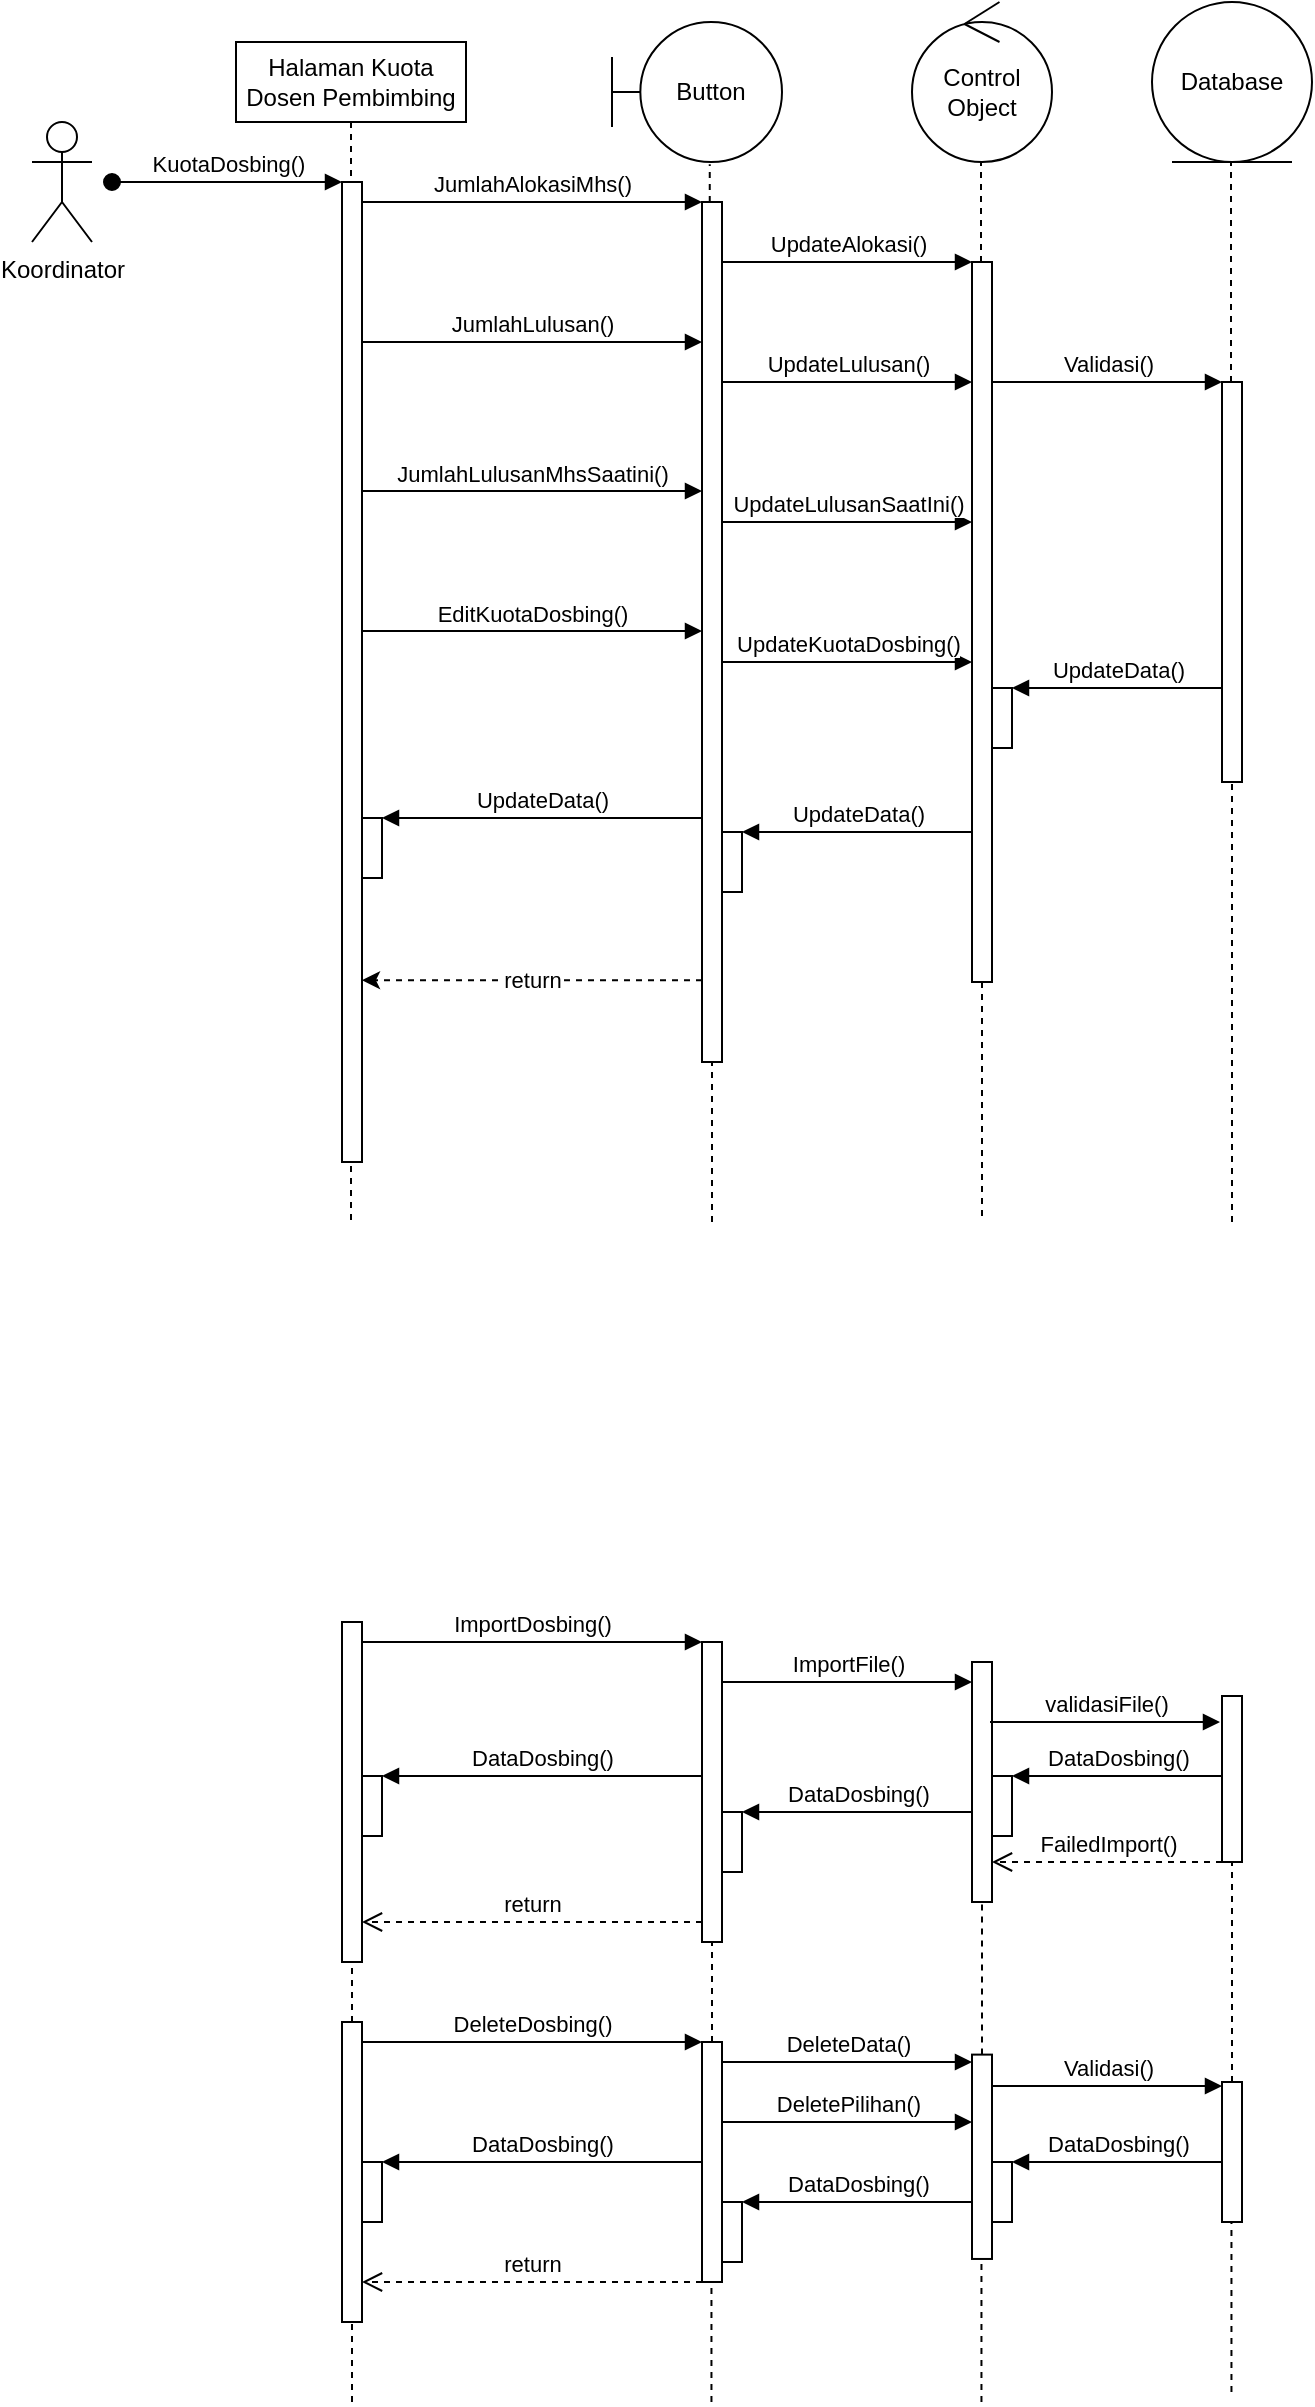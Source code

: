 <mxfile version="25.0.3">
  <diagram name="Page-1" id="HBRtVVp-wP3zWwQEZq6d">
    <mxGraphModel dx="1313" dy="754" grid="1" gridSize="10" guides="1" tooltips="1" connect="1" arrows="1" fold="1" page="1" pageScale="1" pageWidth="850" pageHeight="1100" math="0" shadow="0">
      <root>
        <mxCell id="0" />
        <mxCell id="1" parent="0" />
        <mxCell id="s2XogopxtBXhC6ZRFWiz-1" value="Halaman Kuota Dosen Pembimbing" style="shape=umlLifeline;perimeter=lifelinePerimeter;whiteSpace=wrap;html=1;container=0;dropTarget=0;collapsible=0;recursiveResize=0;outlineConnect=0;portConstraint=eastwest;newEdgeStyle={&quot;edgeStyle&quot;:&quot;elbowEdgeStyle&quot;,&quot;elbow&quot;:&quot;vertical&quot;,&quot;curved&quot;:0,&quot;rounded&quot;:0};" vertex="1" parent="1">
          <mxGeometry x="207" y="170" width="115" height="590" as="geometry" />
        </mxCell>
        <mxCell id="s2XogopxtBXhC6ZRFWiz-6" value="JumlahAlokasiMhs()" style="html=1;verticalAlign=bottom;endArrow=block;edgeStyle=elbowEdgeStyle;elbow=vertical;curved=0;rounded=0;" edge="1" parent="1" source="s2XogopxtBXhC6ZRFWiz-2" target="s2XogopxtBXhC6ZRFWiz-45">
          <mxGeometry relative="1" as="geometry">
            <mxPoint x="370" y="260" as="sourcePoint" />
            <Array as="points">
              <mxPoint x="355" y="250" />
            </Array>
          </mxGeometry>
        </mxCell>
        <mxCell id="s2XogopxtBXhC6ZRFWiz-7" value="Koordinator" style="shape=umlActor;verticalLabelPosition=bottom;verticalAlign=top;html=1;outlineConnect=0;" vertex="1" parent="1">
          <mxGeometry x="105" y="210" width="30" height="60" as="geometry" />
        </mxCell>
        <mxCell id="s2XogopxtBXhC6ZRFWiz-8" value="" style="group" vertex="1" connectable="0" parent="1">
          <mxGeometry x="545" y="150" width="70" height="490" as="geometry" />
        </mxCell>
        <mxCell id="s2XogopxtBXhC6ZRFWiz-9" value="Control Object" style="ellipse;shape=umlControl;whiteSpace=wrap;html=1;" vertex="1" parent="s2XogopxtBXhC6ZRFWiz-8">
          <mxGeometry width="70" height="80" as="geometry" />
        </mxCell>
        <mxCell id="s2XogopxtBXhC6ZRFWiz-10" value="" style="group" vertex="1" connectable="0" parent="s2XogopxtBXhC6ZRFWiz-8">
          <mxGeometry x="30" y="80" width="10" height="410" as="geometry" />
        </mxCell>
        <mxCell id="s2XogopxtBXhC6ZRFWiz-11" value="" style="group" vertex="1" connectable="0" parent="s2XogopxtBXhC6ZRFWiz-10">
          <mxGeometry y="40" width="10" height="370" as="geometry" />
        </mxCell>
        <mxCell id="s2XogopxtBXhC6ZRFWiz-12" value="" style="html=1;points=[[0,0,0,0,5],[0,1,0,0,-5],[1,0,0,0,5],[1,1,0,0,-5]];perimeter=orthogonalPerimeter;outlineConnect=0;targetShapes=umlLifeline;portConstraint=eastwest;newEdgeStyle={&quot;curved&quot;:0,&quot;rounded&quot;:0};" vertex="1" parent="s2XogopxtBXhC6ZRFWiz-11">
          <mxGeometry y="10" width="10" height="360" as="geometry" />
        </mxCell>
        <mxCell id="s2XogopxtBXhC6ZRFWiz-14" value="" style="endArrow=none;dashed=1;html=1;rounded=0;exitX=0.45;exitY=0;exitDx=0;exitDy=0;exitPerimeter=0;" edge="1" parent="s2XogopxtBXhC6ZRFWiz-10" source="s2XogopxtBXhC6ZRFWiz-12">
          <mxGeometry width="50" height="50" relative="1" as="geometry">
            <mxPoint x="5" y="40" as="sourcePoint" />
            <mxPoint x="4.5" as="targetPoint" />
          </mxGeometry>
        </mxCell>
        <mxCell id="s2XogopxtBXhC6ZRFWiz-15" value="UpdateData()" style="html=1;verticalAlign=bottom;endArrow=block;edgeStyle=elbowEdgeStyle;elbow=vertical;curved=0;rounded=0;" edge="1" parent="s2XogopxtBXhC6ZRFWiz-8">
          <mxGeometry relative="1" as="geometry">
            <mxPoint x="155" y="343" as="sourcePoint" />
            <Array as="points">
              <mxPoint x="125" y="343" />
            </Array>
            <mxPoint x="50" y="343" as="targetPoint" />
          </mxGeometry>
        </mxCell>
        <mxCell id="s2XogopxtBXhC6ZRFWiz-16" value="" style="html=1;points=[[0,0,0,0,5],[0,1,0,0,-5],[1,0,0,0,5],[1,1,0,0,-5]];perimeter=orthogonalPerimeter;outlineConnect=0;targetShapes=umlLifeline;portConstraint=eastwest;newEdgeStyle={&quot;curved&quot;:0,&quot;rounded&quot;:0};" vertex="1" parent="s2XogopxtBXhC6ZRFWiz-8">
          <mxGeometry x="40" y="343" width="10" height="30" as="geometry" />
        </mxCell>
        <mxCell id="s2XogopxtBXhC6ZRFWiz-17" value="UpdateAlokasi()" style="html=1;verticalAlign=bottom;endArrow=block;edgeStyle=elbowEdgeStyle;elbow=vertical;curved=0;rounded=0;" edge="1" parent="1">
          <mxGeometry relative="1" as="geometry">
            <mxPoint x="450" y="280" as="sourcePoint" />
            <Array as="points">
              <mxPoint x="523" y="280" />
            </Array>
            <mxPoint x="575" y="280" as="targetPoint" />
          </mxGeometry>
        </mxCell>
        <mxCell id="s2XogopxtBXhC6ZRFWiz-18" value="Validasi()" style="html=1;verticalAlign=bottom;endArrow=block;edgeStyle=elbowEdgeStyle;elbow=vertical;curved=0;rounded=0;" edge="1" parent="1" source="s2XogopxtBXhC6ZRFWiz-12" target="s2XogopxtBXhC6ZRFWiz-32">
          <mxGeometry relative="1" as="geometry">
            <mxPoint x="615" y="340" as="sourcePoint" />
            <Array as="points">
              <mxPoint x="668" y="340" />
            </Array>
            <mxPoint x="715" y="340" as="targetPoint" />
          </mxGeometry>
        </mxCell>
        <mxCell id="s2XogopxtBXhC6ZRFWiz-19" value="Database" style="ellipse;shape=umlEntity;whiteSpace=wrap;html=1;" vertex="1" parent="1">
          <mxGeometry x="665" y="150" width="80" height="80" as="geometry" />
        </mxCell>
        <mxCell id="s2XogopxtBXhC6ZRFWiz-20" value="" style="endArrow=none;dashed=1;html=1;rounded=0;" edge="1" parent="1" source="s2XogopxtBXhC6ZRFWiz-32">
          <mxGeometry width="50" height="50" relative="1" as="geometry">
            <mxPoint x="705" y="320" as="sourcePoint" />
            <mxPoint x="704.5" y="230" as="targetPoint" />
          </mxGeometry>
        </mxCell>
        <mxCell id="s2XogopxtBXhC6ZRFWiz-21" value="UpdateData()" style="html=1;verticalAlign=bottom;endArrow=block;edgeStyle=elbowEdgeStyle;elbow=horizontal;curved=0;rounded=0;" edge="1" parent="1">
          <mxGeometry relative="1" as="geometry">
            <mxPoint x="575" y="565" as="sourcePoint" />
            <Array as="points">
              <mxPoint x="535" y="565" />
            </Array>
            <mxPoint x="460" y="565" as="targetPoint" />
          </mxGeometry>
        </mxCell>
        <mxCell id="s2XogopxtBXhC6ZRFWiz-22" value="" style="html=1;points=[];perimeter=orthogonalPerimeter;outlineConnect=0;targetShapes=umlLifeline;portConstraint=eastwest;newEdgeStyle={&quot;edgeStyle&quot;:&quot;elbowEdgeStyle&quot;,&quot;elbow&quot;:&quot;vertical&quot;,&quot;curved&quot;:0,&quot;rounded&quot;:0};" vertex="1" parent="1">
          <mxGeometry x="260" y="960" width="10" height="170" as="geometry" />
        </mxCell>
        <mxCell id="s2XogopxtBXhC6ZRFWiz-23" value="ImportDosbing()" style="html=1;verticalAlign=bottom;endArrow=block;edgeStyle=elbowEdgeStyle;elbow=vertical;curved=0;rounded=0;" edge="1" parent="1">
          <mxGeometry relative="1" as="geometry">
            <mxPoint x="270" y="970" as="sourcePoint" />
            <Array as="points">
              <mxPoint x="355" y="970" />
            </Array>
            <mxPoint x="440" y="970" as="targetPoint" />
          </mxGeometry>
        </mxCell>
        <mxCell id="s2XogopxtBXhC6ZRFWiz-24" value="" style="html=1;points=[];perimeter=orthogonalPerimeter;outlineConnect=0;targetShapes=umlLifeline;portConstraint=eastwest;newEdgeStyle={&quot;edgeStyle&quot;:&quot;elbowEdgeStyle&quot;,&quot;elbow&quot;:&quot;vertical&quot;,&quot;curved&quot;:0,&quot;rounded&quot;:0};" vertex="1" parent="1">
          <mxGeometry x="440" y="970" width="10" height="150" as="geometry" />
        </mxCell>
        <mxCell id="s2XogopxtBXhC6ZRFWiz-25" value="" style="group" vertex="1" connectable="0" parent="1">
          <mxGeometry x="575" y="980" width="10" height="370" as="geometry" />
        </mxCell>
        <mxCell id="s2XogopxtBXhC6ZRFWiz-26" value="" style="html=1;points=[[0,0,0,0,5],[0,1,0,0,-5],[1,0,0,0,5],[1,1,0,0,-5]];perimeter=orthogonalPerimeter;outlineConnect=0;targetShapes=umlLifeline;portConstraint=eastwest;newEdgeStyle={&quot;curved&quot;:0,&quot;rounded&quot;:0};" vertex="1" parent="s2XogopxtBXhC6ZRFWiz-25">
          <mxGeometry width="10" height="120" as="geometry" />
        </mxCell>
        <mxCell id="s2XogopxtBXhC6ZRFWiz-27" value="" style="group" vertex="1" connectable="0" parent="s2XogopxtBXhC6ZRFWiz-25">
          <mxGeometry y="135" width="10" height="235" as="geometry" />
        </mxCell>
        <mxCell id="s2XogopxtBXhC6ZRFWiz-28" value="" style="html=1;points=[];perimeter=orthogonalPerimeter;outlineConnect=0;targetShapes=umlLifeline;portConstraint=eastwest;newEdgeStyle={&quot;edgeStyle&quot;:&quot;elbowEdgeStyle&quot;,&quot;elbow&quot;:&quot;vertical&quot;,&quot;curved&quot;:0,&quot;rounded&quot;:0};" vertex="1" parent="s2XogopxtBXhC6ZRFWiz-27">
          <mxGeometry y="61.304" width="10" height="102.174" as="geometry" />
        </mxCell>
        <mxCell id="s2XogopxtBXhC6ZRFWiz-29" value="" style="endArrow=none;dashed=1;html=1;rounded=0;" edge="1" parent="s2XogopxtBXhC6ZRFWiz-27" target="s2XogopxtBXhC6ZRFWiz-28">
          <mxGeometry width="50" height="50" relative="1" as="geometry">
            <mxPoint x="4.73" y="235.0" as="sourcePoint" />
            <mxPoint x="4.73" y="204.348" as="targetPoint" />
          </mxGeometry>
        </mxCell>
        <mxCell id="s2XogopxtBXhC6ZRFWiz-30" value="" style="endArrow=none;dashed=1;html=1;rounded=0;" edge="1" parent="s2XogopxtBXhC6ZRFWiz-25" source="s2XogopxtBXhC6ZRFWiz-28" target="s2XogopxtBXhC6ZRFWiz-26">
          <mxGeometry width="50" height="50" relative="1" as="geometry">
            <mxPoint x="4.78" y="185" as="sourcePoint" />
            <mxPoint x="5" y="135" as="targetPoint" />
          </mxGeometry>
        </mxCell>
        <mxCell id="s2XogopxtBXhC6ZRFWiz-31" value="" style="endArrow=none;dashed=1;html=1;rounded=0;" edge="1" parent="1" target="s2XogopxtBXhC6ZRFWiz-32">
          <mxGeometry width="50" height="50" relative="1" as="geometry">
            <mxPoint x="705" y="760" as="sourcePoint" />
            <mxPoint x="704.5" y="480" as="targetPoint" />
          </mxGeometry>
        </mxCell>
        <mxCell id="s2XogopxtBXhC6ZRFWiz-32" value="" style="html=1;points=[[0,0,0,0,5],[0,1,0,0,-5],[1,0,0,0,5],[1,1,0,0,-5]];perimeter=orthogonalPerimeter;outlineConnect=0;targetShapes=umlLifeline;portConstraint=eastwest;newEdgeStyle={&quot;curved&quot;:0,&quot;rounded&quot;:0};" vertex="1" parent="1">
          <mxGeometry x="700" y="340" width="10" height="200" as="geometry" />
        </mxCell>
        <mxCell id="s2XogopxtBXhC6ZRFWiz-33" value="" style="html=1;points=[[0,0,0,0,5],[0,1,0,0,-5],[1,0,0,0,5],[1,1,0,0,-5]];perimeter=orthogonalPerimeter;outlineConnect=0;targetShapes=umlLifeline;portConstraint=eastwest;newEdgeStyle={&quot;curved&quot;:0,&quot;rounded&quot;:0};" vertex="1" parent="1">
          <mxGeometry x="700" y="997" width="10" height="83" as="geometry" />
        </mxCell>
        <mxCell id="s2XogopxtBXhC6ZRFWiz-34" value="" style="html=1;points=[];perimeter=orthogonalPerimeter;outlineConnect=0;targetShapes=umlLifeline;portConstraint=eastwest;newEdgeStyle={&quot;edgeStyle&quot;:&quot;elbowEdgeStyle&quot;,&quot;elbow&quot;:&quot;vertical&quot;,&quot;curved&quot;:0,&quot;rounded&quot;:0};" vertex="1" parent="1">
          <mxGeometry x="260" y="1160" width="10" height="150" as="geometry" />
        </mxCell>
        <mxCell id="s2XogopxtBXhC6ZRFWiz-35" value="" style="endArrow=none;dashed=1;html=1;rounded=0;" edge="1" parent="1" source="s2XogopxtBXhC6ZRFWiz-34" target="s2XogopxtBXhC6ZRFWiz-22">
          <mxGeometry width="50" height="50" relative="1" as="geometry">
            <mxPoint x="264.78" y="1160" as="sourcePoint" />
            <mxPoint x="264.78" y="1130" as="targetPoint" />
          </mxGeometry>
        </mxCell>
        <mxCell id="s2XogopxtBXhC6ZRFWiz-36" value="DeleteDosbing()" style="html=1;verticalAlign=bottom;endArrow=block;edgeStyle=elbowEdgeStyle;elbow=vertical;curved=0;rounded=0;" edge="1" parent="1">
          <mxGeometry relative="1" as="geometry">
            <mxPoint x="270" y="1170" as="sourcePoint" />
            <Array as="points">
              <mxPoint x="355" y="1170" />
            </Array>
            <mxPoint x="440" y="1170" as="targetPoint" />
          </mxGeometry>
        </mxCell>
        <mxCell id="s2XogopxtBXhC6ZRFWiz-37" value="" style="endArrow=none;dashed=1;html=1;rounded=0;" edge="1" parent="1" target="s2XogopxtBXhC6ZRFWiz-34">
          <mxGeometry width="50" height="50" relative="1" as="geometry">
            <mxPoint x="265" y="1350" as="sourcePoint" />
            <mxPoint x="264.73" y="1310" as="targetPoint" />
          </mxGeometry>
        </mxCell>
        <mxCell id="s2XogopxtBXhC6ZRFWiz-38" value="" style="html=1;points=[];perimeter=orthogonalPerimeter;outlineConnect=0;targetShapes=umlLifeline;portConstraint=eastwest;newEdgeStyle={&quot;edgeStyle&quot;:&quot;elbowEdgeStyle&quot;,&quot;elbow&quot;:&quot;vertical&quot;,&quot;curved&quot;:0,&quot;rounded&quot;:0};" vertex="1" parent="1">
          <mxGeometry x="440" y="1170" width="10" height="120" as="geometry" />
        </mxCell>
        <mxCell id="s2XogopxtBXhC6ZRFWiz-39" value="" style="endArrow=none;dashed=1;html=1;rounded=0;" edge="1" parent="1" source="s2XogopxtBXhC6ZRFWiz-38" target="s2XogopxtBXhC6ZRFWiz-24">
          <mxGeometry width="50" height="50" relative="1" as="geometry">
            <mxPoint x="444.78" y="1170" as="sourcePoint" />
            <mxPoint x="445" y="1140" as="targetPoint" />
          </mxGeometry>
        </mxCell>
        <mxCell id="s2XogopxtBXhC6ZRFWiz-40" value="" style="endArrow=none;dashed=1;html=1;rounded=0;" edge="1" parent="1" target="s2XogopxtBXhC6ZRFWiz-38">
          <mxGeometry width="50" height="50" relative="1" as="geometry">
            <mxPoint x="444.73" y="1350" as="sourcePoint" />
            <mxPoint x="444.73" y="1320" as="targetPoint" />
          </mxGeometry>
        </mxCell>
        <mxCell id="s2XogopxtBXhC6ZRFWiz-41" value="" style="html=1;points=[];perimeter=orthogonalPerimeter;outlineConnect=0;targetShapes=umlLifeline;portConstraint=eastwest;newEdgeStyle={&quot;edgeStyle&quot;:&quot;elbowEdgeStyle&quot;,&quot;elbow&quot;:&quot;vertical&quot;,&quot;curved&quot;:0,&quot;rounded&quot;:0};" vertex="1" parent="1">
          <mxGeometry x="700" y="1190" width="10" height="70" as="geometry" />
        </mxCell>
        <mxCell id="s2XogopxtBXhC6ZRFWiz-42" value="" style="endArrow=none;dashed=1;html=1;rounded=0;" edge="1" parent="1" source="s2XogopxtBXhC6ZRFWiz-41" target="s2XogopxtBXhC6ZRFWiz-33">
          <mxGeometry width="50" height="50" relative="1" as="geometry">
            <mxPoint x="704.78" y="1165" as="sourcePoint" />
            <mxPoint x="705" y="1115" as="targetPoint" />
          </mxGeometry>
        </mxCell>
        <mxCell id="s2XogopxtBXhC6ZRFWiz-43" value="" style="endArrow=none;dashed=1;html=1;rounded=0;" edge="1" parent="1" target="s2XogopxtBXhC6ZRFWiz-41">
          <mxGeometry width="50" height="50" relative="1" as="geometry">
            <mxPoint x="704.73" y="1345" as="sourcePoint" />
            <mxPoint x="704.73" y="1315" as="targetPoint" />
          </mxGeometry>
        </mxCell>
        <mxCell id="s2XogopxtBXhC6ZRFWiz-44" value="Button" style="shape=umlBoundary;whiteSpace=wrap;html=1;" vertex="1" parent="1">
          <mxGeometry x="395" y="160" width="85" height="70" as="geometry" />
        </mxCell>
        <mxCell id="s2XogopxtBXhC6ZRFWiz-45" value="" style="html=1;points=[];perimeter=orthogonalPerimeter;outlineConnect=0;targetShapes=umlLifeline;portConstraint=eastwest;newEdgeStyle={&quot;edgeStyle&quot;:&quot;elbowEdgeStyle&quot;,&quot;elbow&quot;:&quot;vertical&quot;,&quot;curved&quot;:0,&quot;rounded&quot;:0};" vertex="1" parent="1">
          <mxGeometry x="440" y="250" width="10" height="430" as="geometry" />
        </mxCell>
        <mxCell id="s2XogopxtBXhC6ZRFWiz-46" value="" style="html=1;points=[[0,0,0,0,5],[0,1,0,0,-5],[1,0,0,0,5],[1,1,0,0,-5]];perimeter=orthogonalPerimeter;outlineConnect=0;targetShapes=umlLifeline;portConstraint=eastwest;newEdgeStyle={&quot;curved&quot;:0,&quot;rounded&quot;:0};" vertex="1" parent="1">
          <mxGeometry x="450" y="565" width="10" height="30" as="geometry" />
        </mxCell>
        <mxCell id="s2XogopxtBXhC6ZRFWiz-47" value="" style="endArrow=none;dashed=1;html=1;rounded=0;" edge="1" parent="1" target="s2XogopxtBXhC6ZRFWiz-45">
          <mxGeometry width="50" height="50" relative="1" as="geometry">
            <mxPoint x="445" y="760" as="sourcePoint" />
            <mxPoint x="444.58" y="450" as="targetPoint" />
          </mxGeometry>
        </mxCell>
        <mxCell id="s2XogopxtBXhC6ZRFWiz-48" value="" style="endArrow=none;dashed=1;html=1;rounded=0;entryX=0.575;entryY=1.016;entryDx=0;entryDy=0;entryPerimeter=0;" edge="1" parent="1" source="s2XogopxtBXhC6ZRFWiz-45" target="s2XogopxtBXhC6ZRFWiz-44">
          <mxGeometry width="50" height="50" relative="1" as="geometry">
            <mxPoint x="444.58" y="240" as="sourcePoint" />
            <mxPoint x="445" y="240" as="targetPoint" />
          </mxGeometry>
        </mxCell>
        <mxCell id="s2XogopxtBXhC6ZRFWiz-49" value="DataDosbing()" style="html=1;verticalAlign=bottom;endArrow=block;edgeStyle=elbowEdgeStyle;elbow=horizontal;curved=0;rounded=0;" edge="1" parent="1">
          <mxGeometry relative="1" as="geometry">
            <mxPoint x="575" y="1055" as="sourcePoint" />
            <Array as="points">
              <mxPoint x="535" y="1055" />
            </Array>
            <mxPoint x="460" y="1055" as="targetPoint" />
          </mxGeometry>
        </mxCell>
        <mxCell id="s2XogopxtBXhC6ZRFWiz-50" value="" style="html=1;points=[[0,0,0,0,5],[0,1,0,0,-5],[1,0,0,0,5],[1,1,0,0,-5]];perimeter=orthogonalPerimeter;outlineConnect=0;targetShapes=umlLifeline;portConstraint=eastwest;newEdgeStyle={&quot;curved&quot;:0,&quot;rounded&quot;:0};" vertex="1" parent="1">
          <mxGeometry x="450" y="1055" width="10" height="30" as="geometry" />
        </mxCell>
        <mxCell id="s2XogopxtBXhC6ZRFWiz-51" value="DataDosbing()" style="html=1;verticalAlign=bottom;endArrow=block;edgeStyle=elbowEdgeStyle;elbow=vertical;curved=0;rounded=0;" edge="1" parent="1">
          <mxGeometry relative="1" as="geometry">
            <mxPoint x="700" y="1037" as="sourcePoint" />
            <Array as="points">
              <mxPoint x="670" y="1037" />
            </Array>
            <mxPoint x="595" y="1037" as="targetPoint" />
          </mxGeometry>
        </mxCell>
        <mxCell id="s2XogopxtBXhC6ZRFWiz-52" value="" style="html=1;points=[[0,0,0,0,5],[0,1,0,0,-5],[1,0,0,0,5],[1,1,0,0,-5]];perimeter=orthogonalPerimeter;outlineConnect=0;targetShapes=umlLifeline;portConstraint=eastwest;newEdgeStyle={&quot;curved&quot;:0,&quot;rounded&quot;:0};" vertex="1" parent="1">
          <mxGeometry x="585" y="1037" width="10" height="30" as="geometry" />
        </mxCell>
        <mxCell id="s2XogopxtBXhC6ZRFWiz-53" value="return" style="html=1;verticalAlign=bottom;endArrow=open;dashed=1;endSize=8;edgeStyle=elbowEdgeStyle;elbow=vertical;curved=0;rounded=0;" edge="1" parent="1">
          <mxGeometry relative="1" as="geometry">
            <mxPoint x="270" y="1110" as="targetPoint" />
            <Array as="points">
              <mxPoint x="365" y="1110" />
            </Array>
            <mxPoint x="440" y="1110" as="sourcePoint" />
          </mxGeometry>
        </mxCell>
        <mxCell id="s2XogopxtBXhC6ZRFWiz-54" value="return" style="html=1;verticalAlign=bottom;endArrow=open;dashed=1;endSize=8;edgeStyle=elbowEdgeStyle;elbow=vertical;curved=0;rounded=0;" edge="1" parent="1">
          <mxGeometry relative="1" as="geometry">
            <mxPoint x="270" y="1290" as="targetPoint" />
            <Array as="points">
              <mxPoint x="365" y="1290" />
            </Array>
            <mxPoint x="440" y="1290" as="sourcePoint" />
          </mxGeometry>
        </mxCell>
        <mxCell id="s2XogopxtBXhC6ZRFWiz-55" value="validasiFile()" style="html=1;verticalAlign=bottom;endArrow=block;edgeStyle=elbowEdgeStyle;elbow=vertical;curved=0;rounded=0;" edge="1" parent="1">
          <mxGeometry relative="1" as="geometry">
            <mxPoint x="584" y="1010" as="sourcePoint" />
            <Array as="points">
              <mxPoint x="667" y="1010" />
            </Array>
            <mxPoint x="699" y="1010" as="targetPoint" />
          </mxGeometry>
        </mxCell>
        <mxCell id="s2XogopxtBXhC6ZRFWiz-56" value="ImportFile()" style="html=1;verticalAlign=bottom;endArrow=block;edgeStyle=elbowEdgeStyle;elbow=vertical;curved=0;rounded=0;" edge="1" parent="1">
          <mxGeometry relative="1" as="geometry">
            <mxPoint x="450" y="990" as="sourcePoint" />
            <Array as="points">
              <mxPoint x="523" y="990" />
            </Array>
            <mxPoint x="575" y="990" as="targetPoint" />
          </mxGeometry>
        </mxCell>
        <mxCell id="s2XogopxtBXhC6ZRFWiz-57" value="Validasi()" style="html=1;verticalAlign=bottom;endArrow=block;edgeStyle=elbowEdgeStyle;elbow=vertical;curved=0;rounded=0;" edge="1" parent="1">
          <mxGeometry relative="1" as="geometry">
            <mxPoint x="585" y="1192" as="sourcePoint" />
            <Array as="points">
              <mxPoint x="668" y="1192" />
            </Array>
            <mxPoint x="700" y="1192" as="targetPoint" />
          </mxGeometry>
        </mxCell>
        <mxCell id="s2XogopxtBXhC6ZRFWiz-58" value="DeleteData()" style="html=1;verticalAlign=bottom;endArrow=block;edgeStyle=elbowEdgeStyle;elbow=vertical;curved=0;rounded=0;" edge="1" parent="1">
          <mxGeometry relative="1" as="geometry">
            <mxPoint x="450" y="1180" as="sourcePoint" />
            <Array as="points">
              <mxPoint x="523" y="1180" />
            </Array>
            <mxPoint x="575" y="1180" as="targetPoint" />
          </mxGeometry>
        </mxCell>
        <mxCell id="s2XogopxtBXhC6ZRFWiz-59" value="DataDosbing()" style="html=1;verticalAlign=bottom;endArrow=block;edgeStyle=elbowEdgeStyle;elbow=horizontal;curved=0;rounded=0;" edge="1" parent="1" source="s2XogopxtBXhC6ZRFWiz-24">
          <mxGeometry relative="1" as="geometry">
            <mxPoint x="395" y="1037" as="sourcePoint" />
            <Array as="points">
              <mxPoint x="355" y="1037" />
            </Array>
            <mxPoint x="280" y="1037" as="targetPoint" />
          </mxGeometry>
        </mxCell>
        <mxCell id="s2XogopxtBXhC6ZRFWiz-60" value="" style="html=1;points=[[0,0,0,0,5],[0,1,0,0,-5],[1,0,0,0,5],[1,1,0,0,-5]];perimeter=orthogonalPerimeter;outlineConnect=0;targetShapes=umlLifeline;portConstraint=eastwest;newEdgeStyle={&quot;curved&quot;:0,&quot;rounded&quot;:0};" vertex="1" parent="1">
          <mxGeometry x="270" y="1037" width="10" height="30" as="geometry" />
        </mxCell>
        <mxCell id="s2XogopxtBXhC6ZRFWiz-61" value="FailedImport()" style="html=1;verticalAlign=bottom;endArrow=open;dashed=1;endSize=8;edgeStyle=elbowEdgeStyle;elbow=vertical;curved=0;rounded=0;" edge="1" parent="1">
          <mxGeometry relative="1" as="geometry">
            <mxPoint x="585" y="1080" as="targetPoint" />
            <Array as="points" />
            <mxPoint x="700" y="1080" as="sourcePoint" />
          </mxGeometry>
        </mxCell>
        <mxCell id="s2XogopxtBXhC6ZRFWiz-62" value="DataDosbing()" style="html=1;verticalAlign=bottom;endArrow=block;edgeStyle=elbowEdgeStyle;elbow=horizontal;curved=0;rounded=0;" edge="1" parent="1">
          <mxGeometry relative="1" as="geometry">
            <mxPoint x="575" y="1250" as="sourcePoint" />
            <Array as="points">
              <mxPoint x="535" y="1250" />
            </Array>
            <mxPoint x="460" y="1250" as="targetPoint" />
          </mxGeometry>
        </mxCell>
        <mxCell id="s2XogopxtBXhC6ZRFWiz-63" value="" style="html=1;points=[[0,0,0,0,5],[0,1,0,0,-5],[1,0,0,0,5],[1,1,0,0,-5]];perimeter=orthogonalPerimeter;outlineConnect=0;targetShapes=umlLifeline;portConstraint=eastwest;newEdgeStyle={&quot;curved&quot;:0,&quot;rounded&quot;:0};" vertex="1" parent="1">
          <mxGeometry x="450" y="1250" width="10" height="30" as="geometry" />
        </mxCell>
        <mxCell id="s2XogopxtBXhC6ZRFWiz-64" value="DataDosbing()" style="html=1;verticalAlign=bottom;endArrow=block;edgeStyle=elbowEdgeStyle;elbow=horizontal;curved=0;rounded=0;" edge="1" parent="1">
          <mxGeometry relative="1" as="geometry">
            <mxPoint x="440" y="1230" as="sourcePoint" />
            <Array as="points">
              <mxPoint x="355" y="1230" />
            </Array>
            <mxPoint x="280" y="1230" as="targetPoint" />
          </mxGeometry>
        </mxCell>
        <mxCell id="s2XogopxtBXhC6ZRFWiz-65" value="" style="html=1;points=[[0,0,0,0,5],[0,1,0,0,-5],[1,0,0,0,5],[1,1,0,0,-5]];perimeter=orthogonalPerimeter;outlineConnect=0;targetShapes=umlLifeline;portConstraint=eastwest;newEdgeStyle={&quot;curved&quot;:0,&quot;rounded&quot;:0};" vertex="1" parent="1">
          <mxGeometry x="270" y="1230" width="10" height="30" as="geometry" />
        </mxCell>
        <mxCell id="s2XogopxtBXhC6ZRFWiz-66" value="DataDosbing()" style="html=1;verticalAlign=bottom;endArrow=block;edgeStyle=elbowEdgeStyle;elbow=vertical;curved=0;rounded=0;" edge="1" parent="1">
          <mxGeometry relative="1" as="geometry">
            <mxPoint x="700" y="1230" as="sourcePoint" />
            <Array as="points">
              <mxPoint x="670" y="1230" />
            </Array>
            <mxPoint x="595" y="1230" as="targetPoint" />
          </mxGeometry>
        </mxCell>
        <mxCell id="s2XogopxtBXhC6ZRFWiz-67" value="" style="html=1;points=[[0,0,0,0,5],[0,1,0,0,-5],[1,0,0,0,5],[1,1,0,0,-5]];perimeter=orthogonalPerimeter;outlineConnect=0;targetShapes=umlLifeline;portConstraint=eastwest;newEdgeStyle={&quot;curved&quot;:0,&quot;rounded&quot;:0};" vertex="1" parent="1">
          <mxGeometry x="585" y="1230" width="10" height="30" as="geometry" />
        </mxCell>
        <mxCell id="s2XogopxtBXhC6ZRFWiz-68" value="DeletePilihan()" style="html=1;verticalAlign=bottom;endArrow=block;edgeStyle=elbowEdgeStyle;elbow=vertical;curved=0;rounded=0;" edge="1" parent="1">
          <mxGeometry relative="1" as="geometry">
            <mxPoint x="450" y="1210" as="sourcePoint" />
            <Array as="points">
              <mxPoint x="523" y="1210" />
            </Array>
            <mxPoint x="575" y="1210" as="targetPoint" />
          </mxGeometry>
        </mxCell>
        <mxCell id="s2XogopxtBXhC6ZRFWiz-13" value="" style="endArrow=none;dashed=1;html=1;rounded=0;" edge="1" parent="1" source="s2XogopxtBXhC6ZRFWiz-12">
          <mxGeometry width="50" height="50" relative="1" as="geometry">
            <mxPoint x="590" y="680" as="sourcePoint" />
            <mxPoint x="580" y="760" as="targetPoint" />
          </mxGeometry>
        </mxCell>
        <mxCell id="s2XogopxtBXhC6ZRFWiz-71" value="return" style="endArrow=classic;html=1;rounded=0;dashed=1;" edge="1" parent="1">
          <mxGeometry width="50" height="50" relative="1" as="geometry">
            <mxPoint x="440" y="639.09" as="sourcePoint" />
            <mxPoint x="270" y="639.09" as="targetPoint" />
          </mxGeometry>
        </mxCell>
        <mxCell id="s2XogopxtBXhC6ZRFWiz-2" value="" style="html=1;points=[];perimeter=orthogonalPerimeter;outlineConnect=0;targetShapes=umlLifeline;portConstraint=eastwest;newEdgeStyle={&quot;edgeStyle&quot;:&quot;elbowEdgeStyle&quot;,&quot;elbow&quot;:&quot;vertical&quot;,&quot;curved&quot;:0,&quot;rounded&quot;:0};" vertex="1" parent="1">
          <mxGeometry x="260" y="240" width="10" height="490" as="geometry" />
        </mxCell>
        <mxCell id="s2XogopxtBXhC6ZRFWiz-3" value="KuotaDosbing()" style="html=1;verticalAlign=bottom;startArrow=oval;endArrow=block;startSize=8;edgeStyle=elbowEdgeStyle;elbow=vertical;curved=0;rounded=0;" edge="1" parent="1" target="s2XogopxtBXhC6ZRFWiz-2">
          <mxGeometry relative="1" as="geometry">
            <mxPoint x="145" y="240" as="sourcePoint" />
          </mxGeometry>
        </mxCell>
        <mxCell id="s2XogopxtBXhC6ZRFWiz-4" value="UpdateData()" style="html=1;verticalAlign=bottom;endArrow=block;edgeStyle=elbowEdgeStyle;elbow=horizontal;curved=0;rounded=0;" edge="1" parent="1">
          <mxGeometry relative="1" as="geometry">
            <mxPoint x="440" y="558" as="sourcePoint" />
            <Array as="points">
              <mxPoint x="355" y="558" />
            </Array>
            <mxPoint x="280" y="558" as="targetPoint" />
          </mxGeometry>
        </mxCell>
        <mxCell id="s2XogopxtBXhC6ZRFWiz-5" value="" style="html=1;points=[[0,0,0,0,5],[0,1,0,0,-5],[1,0,0,0,5],[1,1,0,0,-5]];perimeter=orthogonalPerimeter;outlineConnect=0;targetShapes=umlLifeline;portConstraint=eastwest;newEdgeStyle={&quot;curved&quot;:0,&quot;rounded&quot;:0};" vertex="1" parent="1">
          <mxGeometry x="270" y="558" width="10" height="30" as="geometry" />
        </mxCell>
        <mxCell id="s2XogopxtBXhC6ZRFWiz-72" value="JumlahLulusan()" style="html=1;verticalAlign=bottom;endArrow=block;edgeStyle=elbowEdgeStyle;elbow=vertical;curved=0;rounded=0;" edge="1" parent="1">
          <mxGeometry relative="1" as="geometry">
            <mxPoint x="270" y="320" as="sourcePoint" />
            <Array as="points">
              <mxPoint x="355" y="320" />
            </Array>
            <mxPoint x="440" y="320" as="targetPoint" />
          </mxGeometry>
        </mxCell>
        <mxCell id="s2XogopxtBXhC6ZRFWiz-74" value="JumlahLulusanMhsSaatini()" style="html=1;verticalAlign=bottom;endArrow=block;edgeStyle=elbowEdgeStyle;elbow=vertical;curved=0;rounded=0;" edge="1" parent="1">
          <mxGeometry relative="1" as="geometry">
            <mxPoint x="270" y="394.5" as="sourcePoint" />
            <Array as="points">
              <mxPoint x="355" y="394.5" />
            </Array>
            <mxPoint x="440" y="394.5" as="targetPoint" />
          </mxGeometry>
        </mxCell>
        <mxCell id="s2XogopxtBXhC6ZRFWiz-75" value="EditKuotaDosbing()" style="html=1;verticalAlign=bottom;endArrow=block;edgeStyle=elbowEdgeStyle;elbow=vertical;curved=0;rounded=0;" edge="1" parent="1">
          <mxGeometry relative="1" as="geometry">
            <mxPoint x="270" y="464.5" as="sourcePoint" />
            <Array as="points">
              <mxPoint x="355" y="464.5" />
            </Array>
            <mxPoint x="440" y="464.5" as="targetPoint" />
          </mxGeometry>
        </mxCell>
        <mxCell id="s2XogopxtBXhC6ZRFWiz-76" value="UpdateLulusan()" style="html=1;verticalAlign=bottom;endArrow=block;edgeStyle=elbowEdgeStyle;elbow=vertical;curved=0;rounded=0;" edge="1" parent="1">
          <mxGeometry relative="1" as="geometry">
            <mxPoint x="450" y="340" as="sourcePoint" />
            <Array as="points">
              <mxPoint x="523" y="340" />
            </Array>
            <mxPoint x="575" y="340" as="targetPoint" />
          </mxGeometry>
        </mxCell>
        <mxCell id="s2XogopxtBXhC6ZRFWiz-77" value="UpdateLulusanSaatIni()" style="html=1;verticalAlign=bottom;endArrow=block;edgeStyle=elbowEdgeStyle;elbow=vertical;curved=0;rounded=0;" edge="1" parent="1">
          <mxGeometry relative="1" as="geometry">
            <mxPoint x="450" y="410" as="sourcePoint" />
            <Array as="points">
              <mxPoint x="523" y="410" />
            </Array>
            <mxPoint x="575" y="410" as="targetPoint" />
          </mxGeometry>
        </mxCell>
        <mxCell id="s2XogopxtBXhC6ZRFWiz-78" value="UpdateKuotaDosbing()" style="html=1;verticalAlign=bottom;endArrow=block;edgeStyle=elbowEdgeStyle;elbow=vertical;curved=0;rounded=0;" edge="1" parent="1">
          <mxGeometry relative="1" as="geometry">
            <mxPoint x="450" y="480" as="sourcePoint" />
            <Array as="points">
              <mxPoint x="523" y="480" />
            </Array>
            <mxPoint x="575" y="480" as="targetPoint" />
          </mxGeometry>
        </mxCell>
      </root>
    </mxGraphModel>
  </diagram>
</mxfile>
